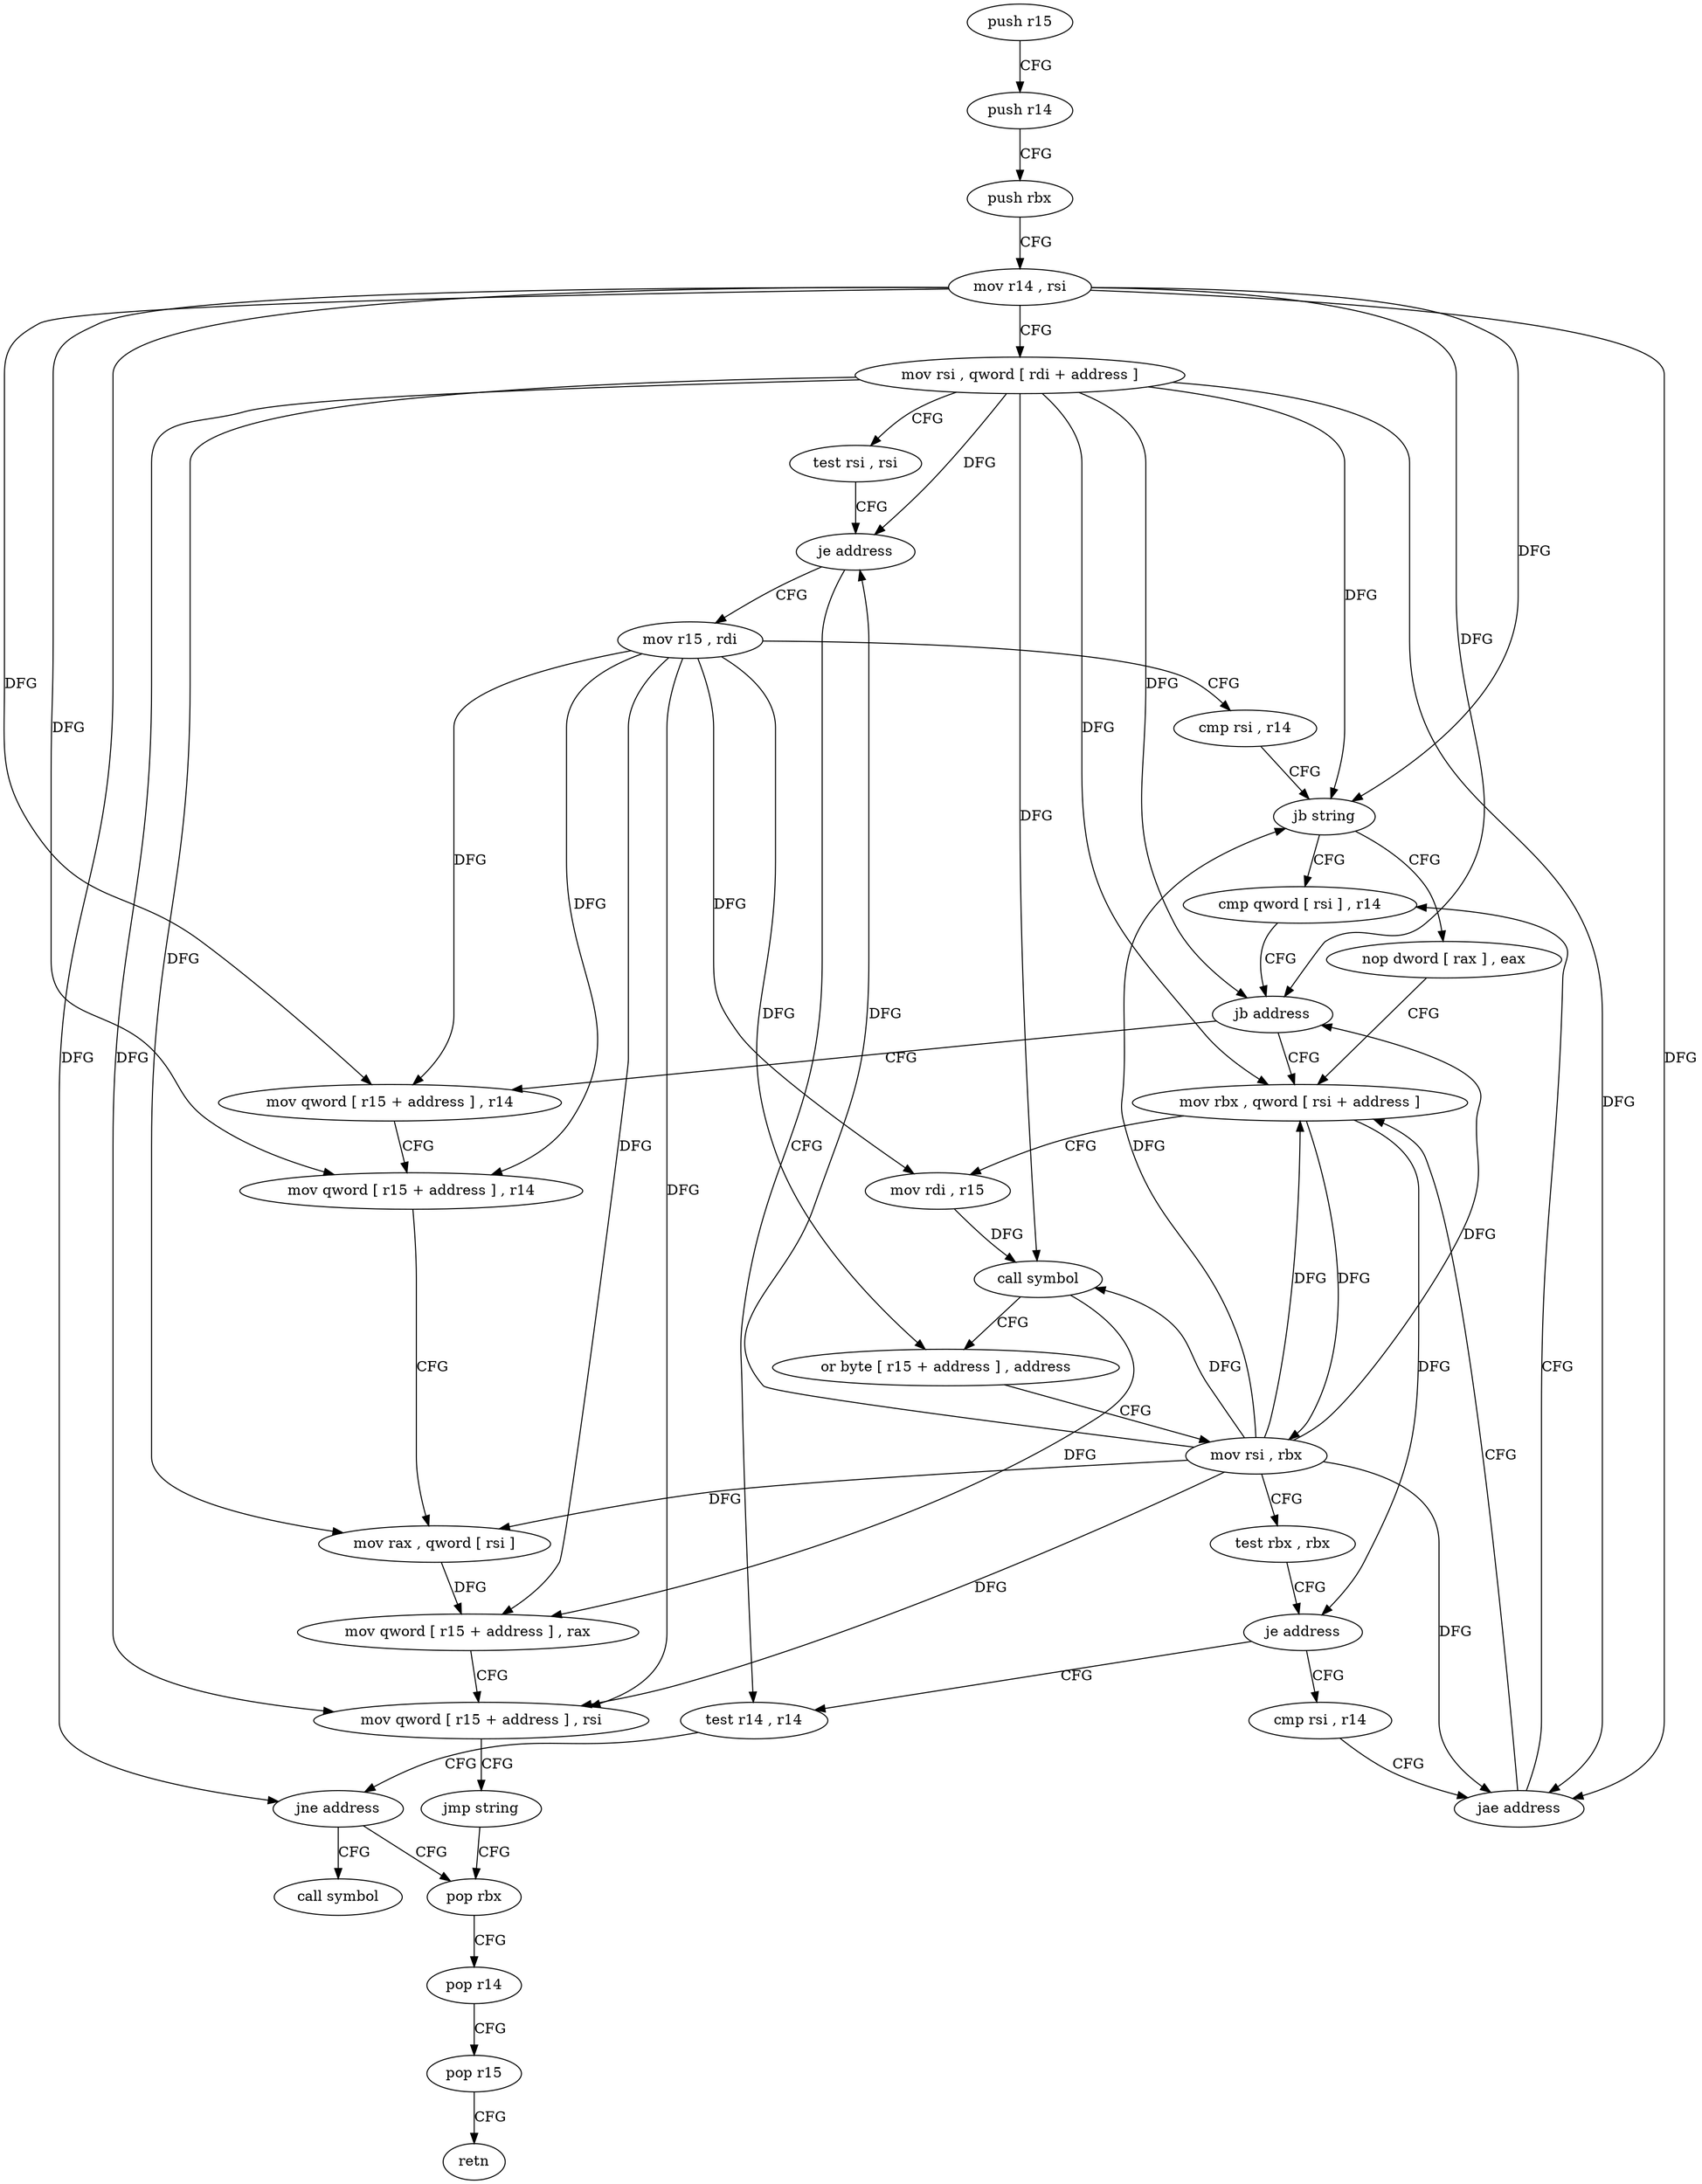 digraph "func" {
"4259808" [label = "push r15" ]
"4259810" [label = "push r14" ]
"4259812" [label = "push rbx" ]
"4259813" [label = "mov r14 , rsi" ]
"4259816" [label = "mov rsi , qword [ rdi + address ]" ]
"4259820" [label = "test rsi , rsi" ]
"4259823" [label = "je address" ]
"4259896" [label = "test r14 , r14" ]
"4259825" [label = "mov r15 , rdi" ]
"4259899" [label = "jne address" ]
"4259907" [label = "call symbol" ]
"4259901" [label = "pop rbx" ]
"4259828" [label = "cmp rsi , r14" ]
"4259831" [label = "jb string" ]
"4259870" [label = "cmp qword [ rsi ] , r14" ]
"4259833" [label = "nop dword [ rax ] , eax" ]
"4259902" [label = "pop r14" ]
"4259904" [label = "pop r15" ]
"4259906" [label = "retn" ]
"4259873" [label = "jb address" ]
"4259840" [label = "mov rbx , qword [ rsi + address ]" ]
"4259875" [label = "mov qword [ r15 + address ] , r14" ]
"4259844" [label = "mov rdi , r15" ]
"4259847" [label = "call symbol" ]
"4259852" [label = "or byte [ r15 + address ] , address" ]
"4259857" [label = "mov rsi , rbx" ]
"4259860" [label = "test rbx , rbx" ]
"4259863" [label = "je address" ]
"4259865" [label = "cmp rsi , r14" ]
"4259879" [label = "mov qword [ r15 + address ] , r14" ]
"4259883" [label = "mov rax , qword [ rsi ]" ]
"4259886" [label = "mov qword [ r15 + address ] , rax" ]
"4259890" [label = "mov qword [ r15 + address ] , rsi" ]
"4259894" [label = "jmp string" ]
"4259868" [label = "jae address" ]
"4259808" -> "4259810" [ label = "CFG" ]
"4259810" -> "4259812" [ label = "CFG" ]
"4259812" -> "4259813" [ label = "CFG" ]
"4259813" -> "4259816" [ label = "CFG" ]
"4259813" -> "4259899" [ label = "DFG" ]
"4259813" -> "4259831" [ label = "DFG" ]
"4259813" -> "4259873" [ label = "DFG" ]
"4259813" -> "4259875" [ label = "DFG" ]
"4259813" -> "4259879" [ label = "DFG" ]
"4259813" -> "4259868" [ label = "DFG" ]
"4259816" -> "4259820" [ label = "CFG" ]
"4259816" -> "4259823" [ label = "DFG" ]
"4259816" -> "4259831" [ label = "DFG" ]
"4259816" -> "4259873" [ label = "DFG" ]
"4259816" -> "4259840" [ label = "DFG" ]
"4259816" -> "4259847" [ label = "DFG" ]
"4259816" -> "4259883" [ label = "DFG" ]
"4259816" -> "4259890" [ label = "DFG" ]
"4259816" -> "4259868" [ label = "DFG" ]
"4259820" -> "4259823" [ label = "CFG" ]
"4259823" -> "4259896" [ label = "CFG" ]
"4259823" -> "4259825" [ label = "CFG" ]
"4259896" -> "4259899" [ label = "CFG" ]
"4259825" -> "4259828" [ label = "CFG" ]
"4259825" -> "4259844" [ label = "DFG" ]
"4259825" -> "4259852" [ label = "DFG" ]
"4259825" -> "4259875" [ label = "DFG" ]
"4259825" -> "4259879" [ label = "DFG" ]
"4259825" -> "4259886" [ label = "DFG" ]
"4259825" -> "4259890" [ label = "DFG" ]
"4259899" -> "4259907" [ label = "CFG" ]
"4259899" -> "4259901" [ label = "CFG" ]
"4259901" -> "4259902" [ label = "CFG" ]
"4259828" -> "4259831" [ label = "CFG" ]
"4259831" -> "4259870" [ label = "CFG" ]
"4259831" -> "4259833" [ label = "CFG" ]
"4259870" -> "4259873" [ label = "CFG" ]
"4259833" -> "4259840" [ label = "CFG" ]
"4259902" -> "4259904" [ label = "CFG" ]
"4259904" -> "4259906" [ label = "CFG" ]
"4259873" -> "4259840" [ label = "CFG" ]
"4259873" -> "4259875" [ label = "CFG" ]
"4259840" -> "4259844" [ label = "CFG" ]
"4259840" -> "4259857" [ label = "DFG" ]
"4259840" -> "4259863" [ label = "DFG" ]
"4259875" -> "4259879" [ label = "CFG" ]
"4259844" -> "4259847" [ label = "DFG" ]
"4259847" -> "4259852" [ label = "CFG" ]
"4259847" -> "4259886" [ label = "DFG" ]
"4259852" -> "4259857" [ label = "CFG" ]
"4259857" -> "4259860" [ label = "CFG" ]
"4259857" -> "4259823" [ label = "DFG" ]
"4259857" -> "4259840" [ label = "DFG" ]
"4259857" -> "4259847" [ label = "DFG" ]
"4259857" -> "4259831" [ label = "DFG" ]
"4259857" -> "4259873" [ label = "DFG" ]
"4259857" -> "4259883" [ label = "DFG" ]
"4259857" -> "4259890" [ label = "DFG" ]
"4259857" -> "4259868" [ label = "DFG" ]
"4259860" -> "4259863" [ label = "CFG" ]
"4259863" -> "4259896" [ label = "CFG" ]
"4259863" -> "4259865" [ label = "CFG" ]
"4259865" -> "4259868" [ label = "CFG" ]
"4259879" -> "4259883" [ label = "CFG" ]
"4259883" -> "4259886" [ label = "DFG" ]
"4259886" -> "4259890" [ label = "CFG" ]
"4259890" -> "4259894" [ label = "CFG" ]
"4259894" -> "4259901" [ label = "CFG" ]
"4259868" -> "4259840" [ label = "CFG" ]
"4259868" -> "4259870" [ label = "CFG" ]
}
